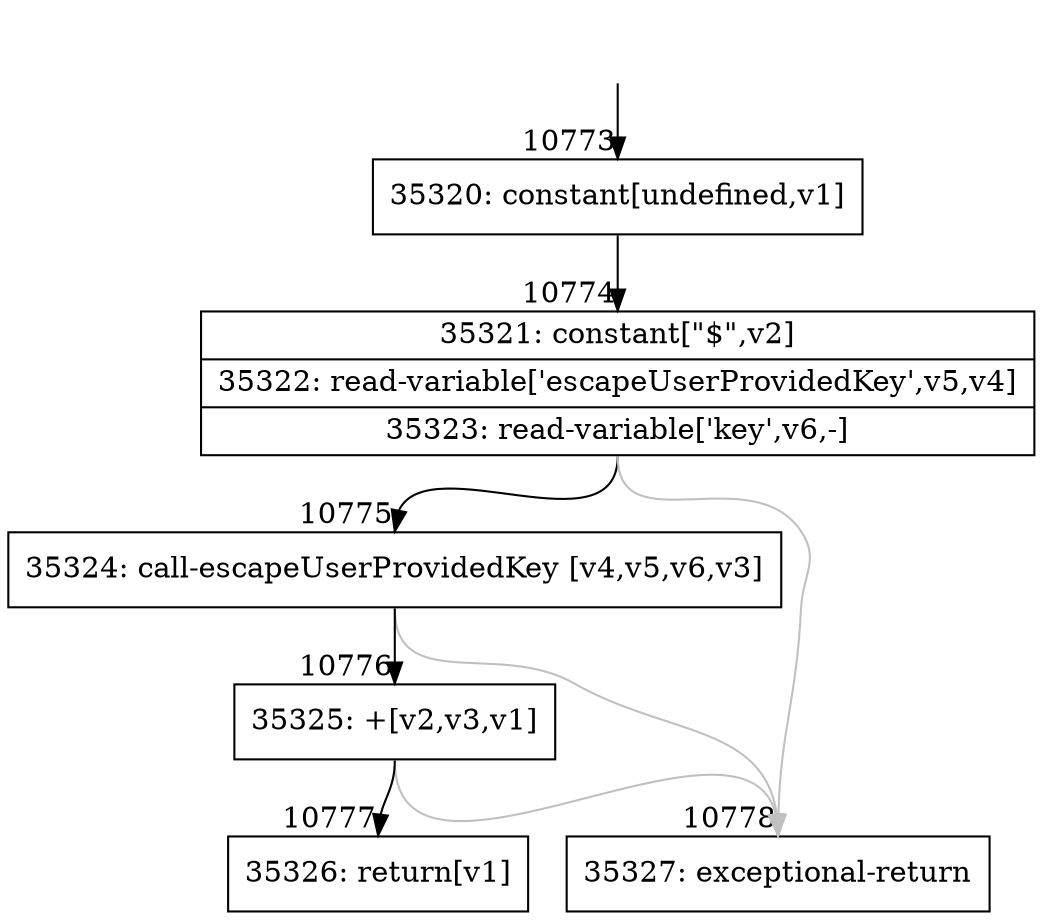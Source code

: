 digraph {
rankdir="TD"
BB_entry814[shape=none,label=""];
BB_entry814 -> BB10773 [tailport=s, headport=n, headlabel="    10773"]
BB10773 [shape=record label="{35320: constant[undefined,v1]}" ] 
BB10773 -> BB10774 [tailport=s, headport=n, headlabel="      10774"]
BB10774 [shape=record label="{35321: constant[\"$\",v2]|35322: read-variable['escapeUserProvidedKey',v5,v4]|35323: read-variable['key',v6,-]}" ] 
BB10774 -> BB10775 [tailport=s, headport=n, headlabel="      10775"]
BB10774 -> BB10778 [tailport=s, headport=n, color=gray, headlabel="      10778"]
BB10775 [shape=record label="{35324: call-escapeUserProvidedKey [v4,v5,v6,v3]}" ] 
BB10775 -> BB10776 [tailport=s, headport=n, headlabel="      10776"]
BB10775 -> BB10778 [tailport=s, headport=n, color=gray]
BB10776 [shape=record label="{35325: +[v2,v3,v1]}" ] 
BB10776 -> BB10777 [tailport=s, headport=n, headlabel="      10777"]
BB10776 -> BB10778 [tailport=s, headport=n, color=gray]
BB10777 [shape=record label="{35326: return[v1]}" ] 
BB10778 [shape=record label="{35327: exceptional-return}" ] 
//#$~ 19370
}
